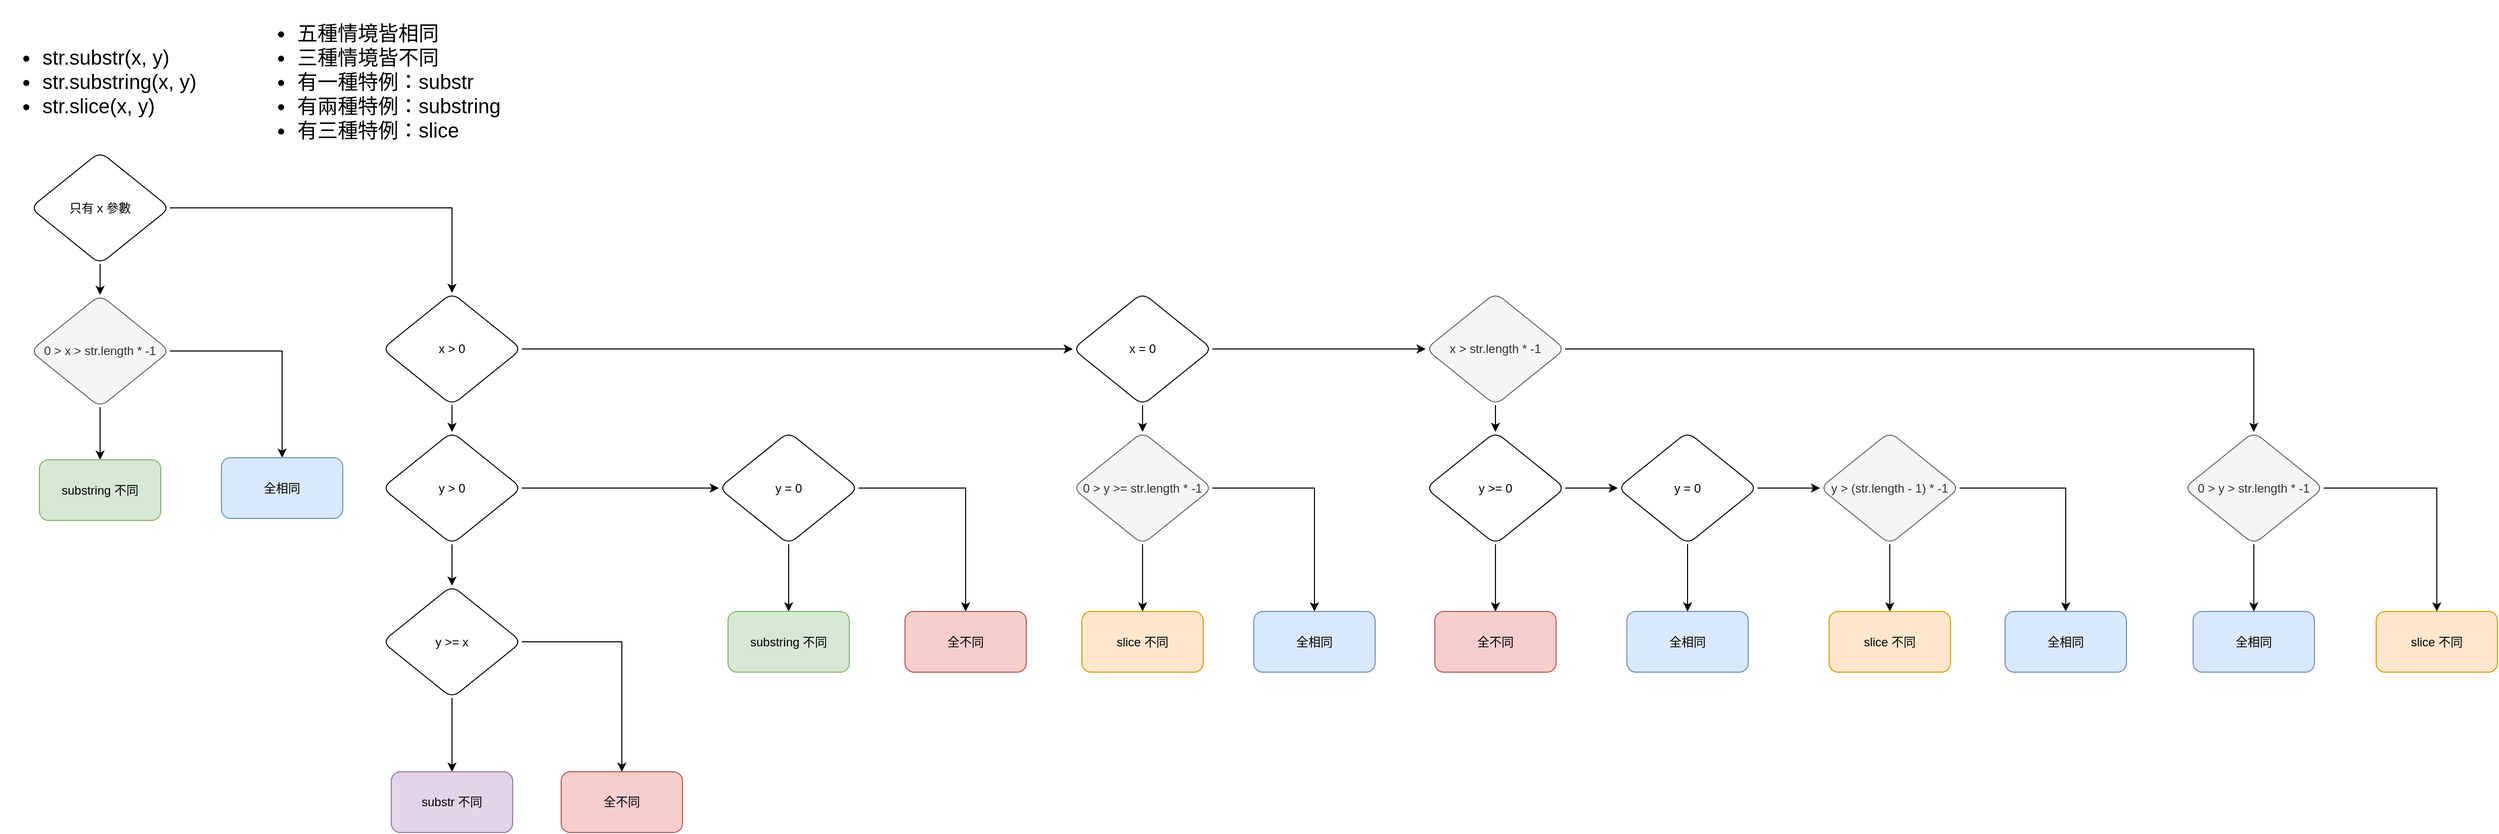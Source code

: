 <mxfile version="24.6.5" type="github">
  <diagram name="第 1 页" id="wg9w4PzNafmkmtGwNENZ">
    <mxGraphModel dx="2293" dy="2099" grid="1" gridSize="10" guides="1" tooltips="1" connect="1" arrows="1" fold="1" page="1" pageScale="1" pageWidth="827" pageHeight="1169" math="0" shadow="0">
      <root>
        <mxCell id="0" />
        <mxCell id="1" parent="0" />
        <mxCell id="-TwlmGacKKWk3p0SpTIF-12" style="edgeStyle=orthogonalEdgeStyle;rounded=0;orthogonalLoop=1;jettySize=auto;html=1;" edge="1" parent="1" source="-TwlmGacKKWk3p0SpTIF-14" target="-TwlmGacKKWk3p0SpTIF-17">
          <mxGeometry relative="1" as="geometry" />
        </mxCell>
        <mxCell id="-TwlmGacKKWk3p0SpTIF-13" style="edgeStyle=orthogonalEdgeStyle;rounded=0;orthogonalLoop=1;jettySize=auto;html=1;" edge="1" parent="1" source="-TwlmGacKKWk3p0SpTIF-14" target="-TwlmGacKKWk3p0SpTIF-23">
          <mxGeometry relative="1" as="geometry" />
        </mxCell>
        <mxCell id="-TwlmGacKKWk3p0SpTIF-14" value="只有 x 參數" style="rhombus;whiteSpace=wrap;html=1;rounded=1;strokeColor=default;align=center;verticalAlign=middle;fontFamily=Helvetica;fontSize=12;fontColor=default;fillColor=default;" vertex="1" parent="1">
          <mxGeometry x="-160" y="-25" width="138" height="111" as="geometry" />
        </mxCell>
        <mxCell id="-TwlmGacKKWk3p0SpTIF-15" value="" style="edgeStyle=orthogonalEdgeStyle;rounded=0;orthogonalLoop=1;jettySize=auto;html=1;" edge="1" parent="1" source="-TwlmGacKKWk3p0SpTIF-17" target="-TwlmGacKKWk3p0SpTIF-20">
          <mxGeometry relative="1" as="geometry" />
        </mxCell>
        <mxCell id="-TwlmGacKKWk3p0SpTIF-16" style="edgeStyle=orthogonalEdgeStyle;rounded=0;orthogonalLoop=1;jettySize=auto;html=1;" edge="1" parent="1" source="-TwlmGacKKWk3p0SpTIF-17" target="-TwlmGacKKWk3p0SpTIF-27">
          <mxGeometry relative="1" as="geometry" />
        </mxCell>
        <mxCell id="-TwlmGacKKWk3p0SpTIF-17" value="&lt;div&gt;x &amp;gt; 0&lt;/div&gt;" style="rhombus;whiteSpace=wrap;html=1;rounded=1;strokeColor=default;align=center;verticalAlign=middle;fontFamily=Helvetica;fontSize=12;fontColor=default;fillColor=default;" vertex="1" parent="1">
          <mxGeometry x="188" y="114.5" width="138" height="111" as="geometry" />
        </mxCell>
        <mxCell id="-TwlmGacKKWk3p0SpTIF-18" value="" style="edgeStyle=orthogonalEdgeStyle;rounded=0;orthogonalLoop=1;jettySize=auto;html=1;" edge="1" parent="1" source="-TwlmGacKKWk3p0SpTIF-20" target="-TwlmGacKKWk3p0SpTIF-38">
          <mxGeometry relative="1" as="geometry" />
        </mxCell>
        <mxCell id="-TwlmGacKKWk3p0SpTIF-19" value="" style="edgeStyle=orthogonalEdgeStyle;rounded=0;orthogonalLoop=1;jettySize=auto;html=1;" edge="1" parent="1" source="-TwlmGacKKWk3p0SpTIF-20" target="-TwlmGacKKWk3p0SpTIF-41">
          <mxGeometry relative="1" as="geometry" />
        </mxCell>
        <mxCell id="-TwlmGacKKWk3p0SpTIF-20" value="&lt;div&gt;y &amp;gt; 0&lt;/div&gt;" style="rhombus;whiteSpace=wrap;html=1;rounded=1;strokeColor=default;align=center;verticalAlign=middle;fontFamily=Helvetica;fontSize=12;fontColor=default;fillColor=default;" vertex="1" parent="1">
          <mxGeometry x="188" y="252" width="138" height="111" as="geometry" />
        </mxCell>
        <mxCell id="-TwlmGacKKWk3p0SpTIF-21" value="" style="edgeStyle=orthogonalEdgeStyle;rounded=0;orthogonalLoop=1;jettySize=auto;html=1;" edge="1" parent="1" source="-TwlmGacKKWk3p0SpTIF-23" target="-TwlmGacKKWk3p0SpTIF-24">
          <mxGeometry relative="1" as="geometry" />
        </mxCell>
        <mxCell id="-TwlmGacKKWk3p0SpTIF-22" style="edgeStyle=orthogonalEdgeStyle;rounded=0;orthogonalLoop=1;jettySize=auto;html=1;" edge="1" parent="1" source="-TwlmGacKKWk3p0SpTIF-23" target="-TwlmGacKKWk3p0SpTIF-66">
          <mxGeometry relative="1" as="geometry" />
        </mxCell>
        <mxCell id="-TwlmGacKKWk3p0SpTIF-23" value="&lt;span style=&quot;color: rgb(51, 51, 51);&quot;&gt;0 &amp;gt; x &amp;gt; str.length * -1&lt;/span&gt;" style="rhombus;whiteSpace=wrap;html=1;rounded=1;strokeColor=#666666;align=center;verticalAlign=middle;fontFamily=Helvetica;fontSize=12;fontColor=#333333;fillColor=#f5f5f5;" vertex="1" parent="1">
          <mxGeometry x="-160" y="116.5" width="138" height="111" as="geometry" />
        </mxCell>
        <mxCell id="-TwlmGacKKWk3p0SpTIF-24" value="substring 不同" style="rounded=1;whiteSpace=wrap;html=1;fillColor=#d5e8d4;strokeColor=#82b366;" vertex="1" parent="1">
          <mxGeometry x="-151" y="279.5" width="120" height="60" as="geometry" />
        </mxCell>
        <mxCell id="-TwlmGacKKWk3p0SpTIF-25" value="" style="edgeStyle=orthogonalEdgeStyle;rounded=0;orthogonalLoop=1;jettySize=auto;html=1;" edge="1" parent="1" source="-TwlmGacKKWk3p0SpTIF-27" target="-TwlmGacKKWk3p0SpTIF-30">
          <mxGeometry relative="1" as="geometry" />
        </mxCell>
        <mxCell id="-TwlmGacKKWk3p0SpTIF-26" value="" style="edgeStyle=orthogonalEdgeStyle;rounded=0;orthogonalLoop=1;jettySize=auto;html=1;" edge="1" parent="1" source="-TwlmGacKKWk3p0SpTIF-27" target="-TwlmGacKKWk3p0SpTIF-33">
          <mxGeometry relative="1" as="geometry" />
        </mxCell>
        <mxCell id="-TwlmGacKKWk3p0SpTIF-27" value="&lt;div&gt;x = 0&lt;/div&gt;" style="rhombus;whiteSpace=wrap;html=1;rounded=1;strokeColor=default;align=center;verticalAlign=middle;fontFamily=Helvetica;fontSize=12;fontColor=default;fillColor=default;" vertex="1" parent="1">
          <mxGeometry x="871" y="114.5" width="138" height="111" as="geometry" />
        </mxCell>
        <mxCell id="-TwlmGacKKWk3p0SpTIF-28" value="" style="edgeStyle=orthogonalEdgeStyle;rounded=0;orthogonalLoop=1;jettySize=auto;html=1;" edge="1" parent="1" source="-TwlmGacKKWk3p0SpTIF-30" target="-TwlmGacKKWk3p0SpTIF-54">
          <mxGeometry relative="1" as="geometry" />
        </mxCell>
        <mxCell id="-TwlmGacKKWk3p0SpTIF-29" style="edgeStyle=orthogonalEdgeStyle;rounded=0;orthogonalLoop=1;jettySize=auto;html=1;" edge="1" parent="1" source="-TwlmGacKKWk3p0SpTIF-30" target="-TwlmGacKKWk3p0SpTIF-48">
          <mxGeometry relative="1" as="geometry">
            <mxPoint x="2327" y="170" as="targetPoint" />
          </mxGeometry>
        </mxCell>
        <mxCell id="-TwlmGacKKWk3p0SpTIF-30" value="x &amp;gt; str.length * -1" style="rhombus;whiteSpace=wrap;html=1;rounded=1;strokeColor=#666666;align=center;verticalAlign=middle;fontFamily=Helvetica;fontSize=12;fontColor=#333333;fillColor=#f5f5f5;" vertex="1" parent="1">
          <mxGeometry x="1220" y="114.5" width="138" height="111" as="geometry" />
        </mxCell>
        <mxCell id="-TwlmGacKKWk3p0SpTIF-31" value="" style="edgeStyle=orthogonalEdgeStyle;rounded=0;orthogonalLoop=1;jettySize=auto;html=1;" edge="1" parent="1" source="-TwlmGacKKWk3p0SpTIF-33" target="-TwlmGacKKWk3p0SpTIF-34">
          <mxGeometry relative="1" as="geometry" />
        </mxCell>
        <mxCell id="-TwlmGacKKWk3p0SpTIF-32" style="edgeStyle=orthogonalEdgeStyle;rounded=0;orthogonalLoop=1;jettySize=auto;html=1;entryX=0.5;entryY=0;entryDx=0;entryDy=0;" edge="1" parent="1" source="-TwlmGacKKWk3p0SpTIF-33" target="-TwlmGacKKWk3p0SpTIF-35">
          <mxGeometry relative="1" as="geometry" />
        </mxCell>
        <mxCell id="-TwlmGacKKWk3p0SpTIF-33" value="&lt;span style=&quot;color: rgb(51, 51, 51);&quot;&gt;0 &amp;gt; y &amp;gt;= str.length * -1&lt;/span&gt;" style="rhombus;whiteSpace=wrap;html=1;rounded=1;strokeColor=#666666;align=center;verticalAlign=middle;fontFamily=Helvetica;fontSize=12;fillColor=#f5f5f5;fontColor=#333333;" vertex="1" parent="1">
          <mxGeometry x="871" y="252" width="138" height="111" as="geometry" />
        </mxCell>
        <mxCell id="-TwlmGacKKWk3p0SpTIF-34" value="slice 不同" style="whiteSpace=wrap;html=1;rounded=1;fillColor=#ffe6cc;strokeColor=#d79b00;" vertex="1" parent="1">
          <mxGeometry x="880" y="429.5" width="120" height="60" as="geometry" />
        </mxCell>
        <mxCell id="-TwlmGacKKWk3p0SpTIF-35" value="全相同" style="whiteSpace=wrap;html=1;rounded=1;fillColor=#dae8fc;strokeColor=#6c8ebf;" vertex="1" parent="1">
          <mxGeometry x="1050" y="429.5" width="120" height="60" as="geometry" />
        </mxCell>
        <mxCell id="-TwlmGacKKWk3p0SpTIF-36" value="" style="edgeStyle=orthogonalEdgeStyle;rounded=0;orthogonalLoop=1;jettySize=auto;html=1;" edge="1" parent="1" source="-TwlmGacKKWk3p0SpTIF-38" target="-TwlmGacKKWk3p0SpTIF-44">
          <mxGeometry relative="1" as="geometry" />
        </mxCell>
        <mxCell id="-TwlmGacKKWk3p0SpTIF-37" value="" style="edgeStyle=orthogonalEdgeStyle;rounded=0;orthogonalLoop=1;jettySize=auto;html=1;" edge="1" parent="1" source="-TwlmGacKKWk3p0SpTIF-38" target="-TwlmGacKKWk3p0SpTIF-45">
          <mxGeometry relative="1" as="geometry" />
        </mxCell>
        <mxCell id="-TwlmGacKKWk3p0SpTIF-38" value="&lt;div&gt;y = 0&lt;/div&gt;" style="rhombus;whiteSpace=wrap;html=1;rounded=1;strokeColor=default;align=center;verticalAlign=middle;fontFamily=Helvetica;fontSize=12;fontColor=default;fillColor=default;" vertex="1" parent="1">
          <mxGeometry x="521" y="252" width="138" height="111" as="geometry" />
        </mxCell>
        <mxCell id="-TwlmGacKKWk3p0SpTIF-39" value="" style="edgeStyle=orthogonalEdgeStyle;rounded=0;orthogonalLoop=1;jettySize=auto;html=1;" edge="1" parent="1" source="-TwlmGacKKWk3p0SpTIF-41" target="-TwlmGacKKWk3p0SpTIF-42">
          <mxGeometry relative="1" as="geometry" />
        </mxCell>
        <mxCell id="-TwlmGacKKWk3p0SpTIF-40" value="" style="edgeStyle=orthogonalEdgeStyle;rounded=0;orthogonalLoop=1;jettySize=auto;html=1;" edge="1" parent="1" source="-TwlmGacKKWk3p0SpTIF-41" target="-TwlmGacKKWk3p0SpTIF-43">
          <mxGeometry relative="1" as="geometry" />
        </mxCell>
        <mxCell id="-TwlmGacKKWk3p0SpTIF-41" value="&lt;div&gt;y &amp;gt;= x&lt;/div&gt;" style="rhombus;whiteSpace=wrap;html=1;rounded=1;strokeColor=default;align=center;verticalAlign=middle;fontFamily=Helvetica;fontSize=12;fontColor=default;fillColor=default;" vertex="1" parent="1">
          <mxGeometry x="188" y="404" width="138" height="111" as="geometry" />
        </mxCell>
        <mxCell id="-TwlmGacKKWk3p0SpTIF-42" value="substr 不同" style="whiteSpace=wrap;html=1;rounded=1;fillColor=#e1d5e7;strokeColor=#9673a6;" vertex="1" parent="1">
          <mxGeometry x="197" y="588" width="120" height="60" as="geometry" />
        </mxCell>
        <mxCell id="-TwlmGacKKWk3p0SpTIF-43" value="全不同" style="whiteSpace=wrap;html=1;rounded=1;fillColor=#f8cecc;strokeColor=#b85450;" vertex="1" parent="1">
          <mxGeometry x="365" y="588" width="120" height="60" as="geometry" />
        </mxCell>
        <mxCell id="-TwlmGacKKWk3p0SpTIF-44" value="substring 不同" style="whiteSpace=wrap;html=1;rounded=1;fillColor=#d5e8d4;strokeColor=#82b366;" vertex="1" parent="1">
          <mxGeometry x="530" y="429.5" width="120" height="60" as="geometry" />
        </mxCell>
        <mxCell id="-TwlmGacKKWk3p0SpTIF-45" value="全不同" style="whiteSpace=wrap;html=1;rounded=1;fillColor=#f8cecc;strokeColor=#b85450;" vertex="1" parent="1">
          <mxGeometry x="705" y="429.5" width="120" height="60" as="geometry" />
        </mxCell>
        <mxCell id="-TwlmGacKKWk3p0SpTIF-46" value="" style="edgeStyle=orthogonalEdgeStyle;rounded=0;orthogonalLoop=1;jettySize=auto;html=1;" edge="1" parent="1" source="-TwlmGacKKWk3p0SpTIF-48" target="-TwlmGacKKWk3p0SpTIF-49">
          <mxGeometry relative="1" as="geometry" />
        </mxCell>
        <mxCell id="-TwlmGacKKWk3p0SpTIF-47" style="edgeStyle=orthogonalEdgeStyle;rounded=0;orthogonalLoop=1;jettySize=auto;html=1;" edge="1" parent="1" source="-TwlmGacKKWk3p0SpTIF-48" target="-TwlmGacKKWk3p0SpTIF-50">
          <mxGeometry relative="1" as="geometry" />
        </mxCell>
        <mxCell id="-TwlmGacKKWk3p0SpTIF-48" value="&lt;span style=&quot;color: rgb(51, 51, 51);&quot;&gt;0 &amp;gt; y &amp;gt; str.length * -1&lt;/span&gt;" style="rhombus;whiteSpace=wrap;html=1;rounded=1;strokeColor=#666666;align=center;verticalAlign=middle;fontFamily=Helvetica;fontSize=12;fontColor=#333333;fillColor=#f5f5f5;shadow=0;" vertex="1" parent="1">
          <mxGeometry x="1970" y="252" width="138" height="111" as="geometry" />
        </mxCell>
        <mxCell id="-TwlmGacKKWk3p0SpTIF-49" value="全相同" style="whiteSpace=wrap;html=1;rounded=1;fillColor=#dae8fc;strokeColor=#6c8ebf;" vertex="1" parent="1">
          <mxGeometry x="1979" y="429.5" width="120" height="60" as="geometry" />
        </mxCell>
        <mxCell id="-TwlmGacKKWk3p0SpTIF-50" value="slice 不同" style="whiteSpace=wrap;html=1;rounded=1;fillColor=#ffe6cc;strokeColor=#d79b00;" vertex="1" parent="1">
          <mxGeometry x="2160" y="429.5" width="120" height="60" as="geometry" />
        </mxCell>
        <mxCell id="-TwlmGacKKWk3p0SpTIF-51" value="&lt;ul style=&quot;font-size: 20px;&quot;&gt;&lt;li style=&quot;&quot;&gt;&lt;font style=&quot;font-size: 20px;&quot;&gt;str.substr(x, y)&lt;/font&gt;&lt;/li&gt;&lt;li style=&quot;&quot;&gt;&lt;font style=&quot;font-size: 20px;&quot;&gt;str.substring(x, y)&lt;/font&gt;&lt;/li&gt;&lt;li style=&quot;&quot;&gt;&lt;font style=&quot;font-size: 20px;&quot;&gt;str.slice(x, y)&lt;/font&gt;&lt;/li&gt;&lt;/ul&gt;&lt;div style=&quot;font-size: 20px;&quot;&gt;&lt;br&gt;&lt;/div&gt;" style="text;html=1;align=left;verticalAlign=middle;whiteSpace=wrap;rounded=0;" vertex="1" parent="1">
          <mxGeometry x="-190" y="-142" width="216" height="117" as="geometry" />
        </mxCell>
        <mxCell id="-TwlmGacKKWk3p0SpTIF-52" value="" style="edgeStyle=orthogonalEdgeStyle;rounded=0;orthogonalLoop=1;jettySize=auto;html=1;" edge="1" parent="1" source="-TwlmGacKKWk3p0SpTIF-54" target="-TwlmGacKKWk3p0SpTIF-55">
          <mxGeometry relative="1" as="geometry" />
        </mxCell>
        <mxCell id="-TwlmGacKKWk3p0SpTIF-53" value="" style="edgeStyle=orthogonalEdgeStyle;rounded=0;orthogonalLoop=1;jettySize=auto;html=1;" edge="1" parent="1" source="-TwlmGacKKWk3p0SpTIF-54" target="-TwlmGacKKWk3p0SpTIF-59">
          <mxGeometry relative="1" as="geometry" />
        </mxCell>
        <mxCell id="-TwlmGacKKWk3p0SpTIF-54" value="y &amp;gt;= 0" style="rhombus;whiteSpace=wrap;html=1;rounded=1;strokeColor=default;align=center;verticalAlign=middle;fontFamily=Helvetica;fontSize=12;fontColor=default;fillColor=default;" vertex="1" parent="1">
          <mxGeometry x="1220" y="252" width="138" height="111" as="geometry" />
        </mxCell>
        <mxCell id="-TwlmGacKKWk3p0SpTIF-55" value="全不同" style="whiteSpace=wrap;html=1;rounded=1;fillColor=#f8cecc;strokeColor=#b85450;" vertex="1" parent="1">
          <mxGeometry x="1229" y="429.5" width="120" height="60" as="geometry" />
        </mxCell>
        <mxCell id="-TwlmGacKKWk3p0SpTIF-56" value="全相同" style="whiteSpace=wrap;html=1;rounded=1;fillColor=#dae8fc;strokeColor=#6c8ebf;" vertex="1" parent="1">
          <mxGeometry x="1419" y="429.5" width="120" height="60" as="geometry" />
        </mxCell>
        <mxCell id="-TwlmGacKKWk3p0SpTIF-57" value="" style="edgeStyle=orthogonalEdgeStyle;rounded=0;orthogonalLoop=1;jettySize=auto;html=1;" edge="1" parent="1" source="-TwlmGacKKWk3p0SpTIF-59" target="-TwlmGacKKWk3p0SpTIF-56">
          <mxGeometry relative="1" as="geometry" />
        </mxCell>
        <mxCell id="-TwlmGacKKWk3p0SpTIF-58" value="" style="edgeStyle=orthogonalEdgeStyle;rounded=0;orthogonalLoop=1;jettySize=auto;html=1;" edge="1" parent="1" source="-TwlmGacKKWk3p0SpTIF-59" target="-TwlmGacKKWk3p0SpTIF-62">
          <mxGeometry relative="1" as="geometry" />
        </mxCell>
        <mxCell id="-TwlmGacKKWk3p0SpTIF-59" value="y = 0" style="rhombus;whiteSpace=wrap;html=1;rounded=1;strokeColor=default;align=center;verticalAlign=middle;fontFamily=Helvetica;fontSize=12;fontColor=default;fillColor=default;" vertex="1" parent="1">
          <mxGeometry x="1410" y="252" width="138" height="111" as="geometry" />
        </mxCell>
        <mxCell id="-TwlmGacKKWk3p0SpTIF-60" value="" style="edgeStyle=orthogonalEdgeStyle;rounded=0;orthogonalLoop=1;jettySize=auto;html=1;" edge="1" parent="1" source="-TwlmGacKKWk3p0SpTIF-62" target="-TwlmGacKKWk3p0SpTIF-63">
          <mxGeometry relative="1" as="geometry" />
        </mxCell>
        <mxCell id="-TwlmGacKKWk3p0SpTIF-61" value="" style="edgeStyle=orthogonalEdgeStyle;rounded=0;orthogonalLoop=1;jettySize=auto;html=1;" edge="1" parent="1" source="-TwlmGacKKWk3p0SpTIF-62" target="-TwlmGacKKWk3p0SpTIF-64">
          <mxGeometry relative="1" as="geometry" />
        </mxCell>
        <mxCell id="-TwlmGacKKWk3p0SpTIF-62" value="y &amp;gt; (str.length - 1) * -1" style="rhombus;whiteSpace=wrap;html=1;rounded=1;strokeColor=#666666;align=center;verticalAlign=middle;fontFamily=Helvetica;fontSize=12;fontColor=#333333;fillColor=#f5f5f5;" vertex="1" parent="1">
          <mxGeometry x="1610" y="252" width="138" height="111" as="geometry" />
        </mxCell>
        <mxCell id="-TwlmGacKKWk3p0SpTIF-63" value="slice 不同" style="whiteSpace=wrap;html=1;rounded=1;fillColor=#ffe6cc;strokeColor=#d79b00;" vertex="1" parent="1">
          <mxGeometry x="1619" y="429.5" width="120" height="60" as="geometry" />
        </mxCell>
        <mxCell id="-TwlmGacKKWk3p0SpTIF-64" value="全相同" style="whiteSpace=wrap;html=1;rounded=1;fillColor=#dae8fc;strokeColor=#6c8ebf;" vertex="1" parent="1">
          <mxGeometry x="1793" y="429.5" width="120" height="60" as="geometry" />
        </mxCell>
        <mxCell id="-TwlmGacKKWk3p0SpTIF-65" value="&lt;div style=&quot;font-size: 20px;&quot;&gt;&lt;ul&gt;&lt;li&gt;&lt;span style=&quot;&quot;&gt;五種情境皆相同&lt;/span&gt;&lt;/li&gt;&lt;li&gt;&lt;span style=&quot;&quot;&gt;三種情境皆不同&lt;/span&gt;&lt;/li&gt;&lt;li&gt;&lt;span style=&quot;&quot;&gt;有一種特例：substr&lt;/span&gt;&lt;/li&gt;&lt;li&gt;&lt;span style=&quot;&quot;&gt;有兩種特例：substring&lt;/span&gt;&lt;/li&gt;&lt;li&gt;&lt;span style=&quot;&quot;&gt;有三種特例：slice&lt;/span&gt;&lt;/li&gt;&lt;/ul&gt;&lt;/div&gt;" style="text;html=1;align=left;verticalAlign=middle;whiteSpace=wrap;rounded=0;" vertex="1" parent="1">
          <mxGeometry x="62" y="-165" width="264" height="140" as="geometry" />
        </mxCell>
        <mxCell id="-TwlmGacKKWk3p0SpTIF-66" value="全相同" style="whiteSpace=wrap;html=1;rounded=1;fillColor=#dae8fc;strokeColor=#6c8ebf;" vertex="1" parent="1">
          <mxGeometry x="29" y="277.5" width="120" height="60" as="geometry" />
        </mxCell>
      </root>
    </mxGraphModel>
  </diagram>
</mxfile>
